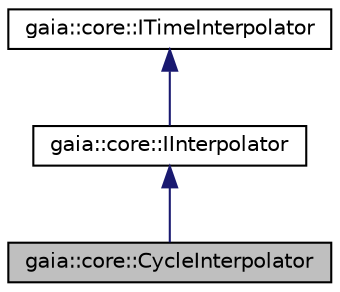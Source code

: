 digraph G
{
  edge [fontname="Helvetica",fontsize="10",labelfontname="Helvetica",labelfontsize="10"];
  node [fontname="Helvetica",fontsize="10",shape=record];
  Node1 [label="gaia::core::CycleInterpolator",height=0.2,width=0.4,color="black", fillcolor="grey75", style="filled" fontcolor="black"];
  Node2 -> Node1 [dir=back,color="midnightblue",fontsize="10",style="solid",fontname="Helvetica"];
  Node2 [label="gaia::core::IInterpolator",height=0.2,width=0.4,color="black", fillcolor="white", style="filled",URL="$dd/dbe/classgaia_1_1core_1_1_i_interpolator.html",tooltip="An interpolator defines the rate of change of an animation."];
  Node3 -> Node2 [dir=back,color="midnightblue",fontsize="10",style="solid",fontname="Helvetica"];
  Node3 [label="gaia::core::ITimeInterpolator",height=0.2,width=0.4,color="black", fillcolor="white", style="filled",URL="$d3/dd6/classgaia_1_1core_1_1_i_time_interpolator.html",tooltip="A time interpolator defines the rate of change of an animation."];
}
